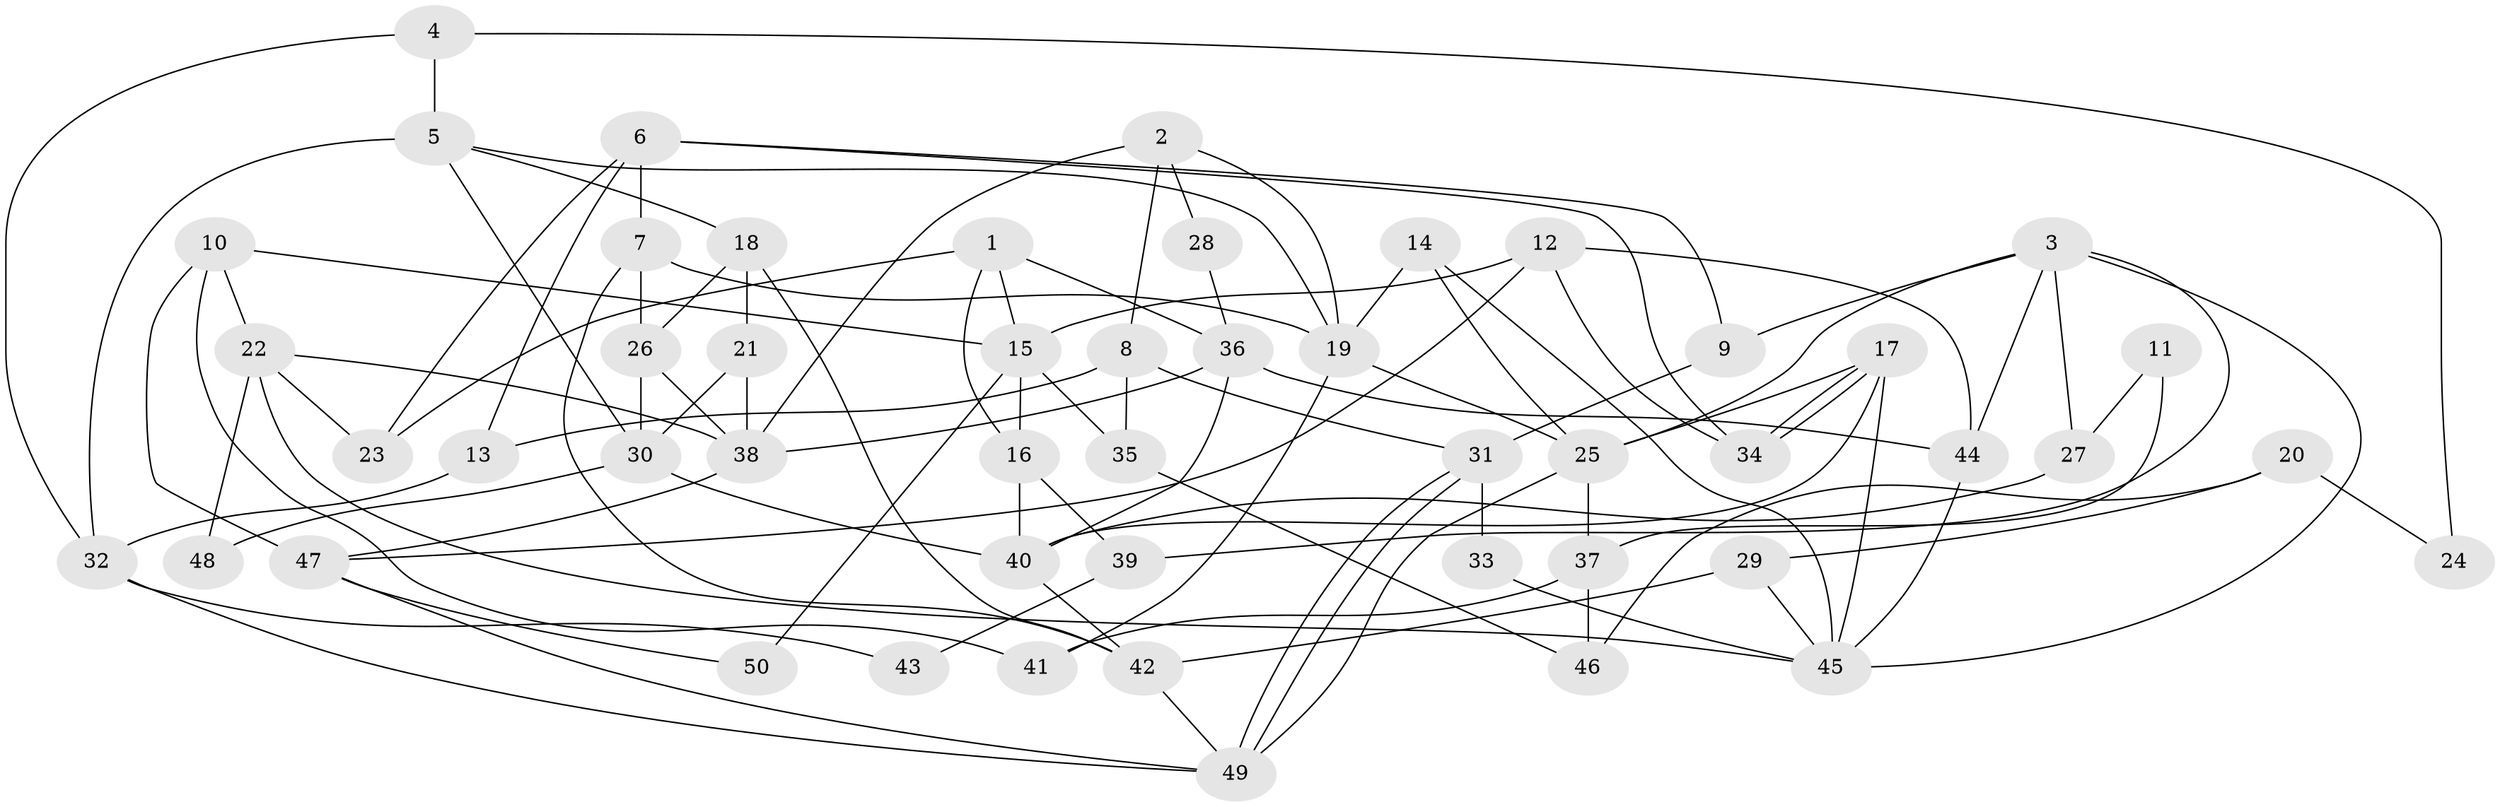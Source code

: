 // Generated by graph-tools (version 1.1) at 2025/36/03/09/25 02:36:18]
// undirected, 50 vertices, 100 edges
graph export_dot {
graph [start="1"]
  node [color=gray90,style=filled];
  1;
  2;
  3;
  4;
  5;
  6;
  7;
  8;
  9;
  10;
  11;
  12;
  13;
  14;
  15;
  16;
  17;
  18;
  19;
  20;
  21;
  22;
  23;
  24;
  25;
  26;
  27;
  28;
  29;
  30;
  31;
  32;
  33;
  34;
  35;
  36;
  37;
  38;
  39;
  40;
  41;
  42;
  43;
  44;
  45;
  46;
  47;
  48;
  49;
  50;
  1 -- 15;
  1 -- 36;
  1 -- 16;
  1 -- 23;
  2 -- 19;
  2 -- 38;
  2 -- 8;
  2 -- 28;
  3 -- 25;
  3 -- 45;
  3 -- 9;
  3 -- 27;
  3 -- 39;
  3 -- 44;
  4 -- 32;
  4 -- 5;
  4 -- 24;
  5 -- 18;
  5 -- 19;
  5 -- 30;
  5 -- 32;
  6 -- 9;
  6 -- 23;
  6 -- 7;
  6 -- 13;
  6 -- 34;
  7 -- 26;
  7 -- 19;
  7 -- 42;
  8 -- 13;
  8 -- 31;
  8 -- 35;
  9 -- 31;
  10 -- 47;
  10 -- 22;
  10 -- 15;
  10 -- 41;
  11 -- 37;
  11 -- 27;
  12 -- 34;
  12 -- 15;
  12 -- 44;
  12 -- 47;
  13 -- 32;
  14 -- 25;
  14 -- 19;
  14 -- 45;
  15 -- 16;
  15 -- 35;
  15 -- 50;
  16 -- 40;
  16 -- 39;
  17 -- 45;
  17 -- 34;
  17 -- 34;
  17 -- 25;
  17 -- 40;
  18 -- 21;
  18 -- 42;
  18 -- 26;
  19 -- 25;
  19 -- 41;
  20 -- 29;
  20 -- 46;
  20 -- 24;
  21 -- 30;
  21 -- 38;
  22 -- 38;
  22 -- 45;
  22 -- 23;
  22 -- 48;
  25 -- 49;
  25 -- 37;
  26 -- 30;
  26 -- 38;
  27 -- 40;
  28 -- 36;
  29 -- 45;
  29 -- 42;
  30 -- 40;
  30 -- 48;
  31 -- 49;
  31 -- 49;
  31 -- 33;
  32 -- 49;
  32 -- 43;
  33 -- 45;
  35 -- 46;
  36 -- 44;
  36 -- 38;
  36 -- 40;
  37 -- 41;
  37 -- 46;
  38 -- 47;
  39 -- 43;
  40 -- 42;
  42 -- 49;
  44 -- 45;
  47 -- 49;
  47 -- 50;
}
